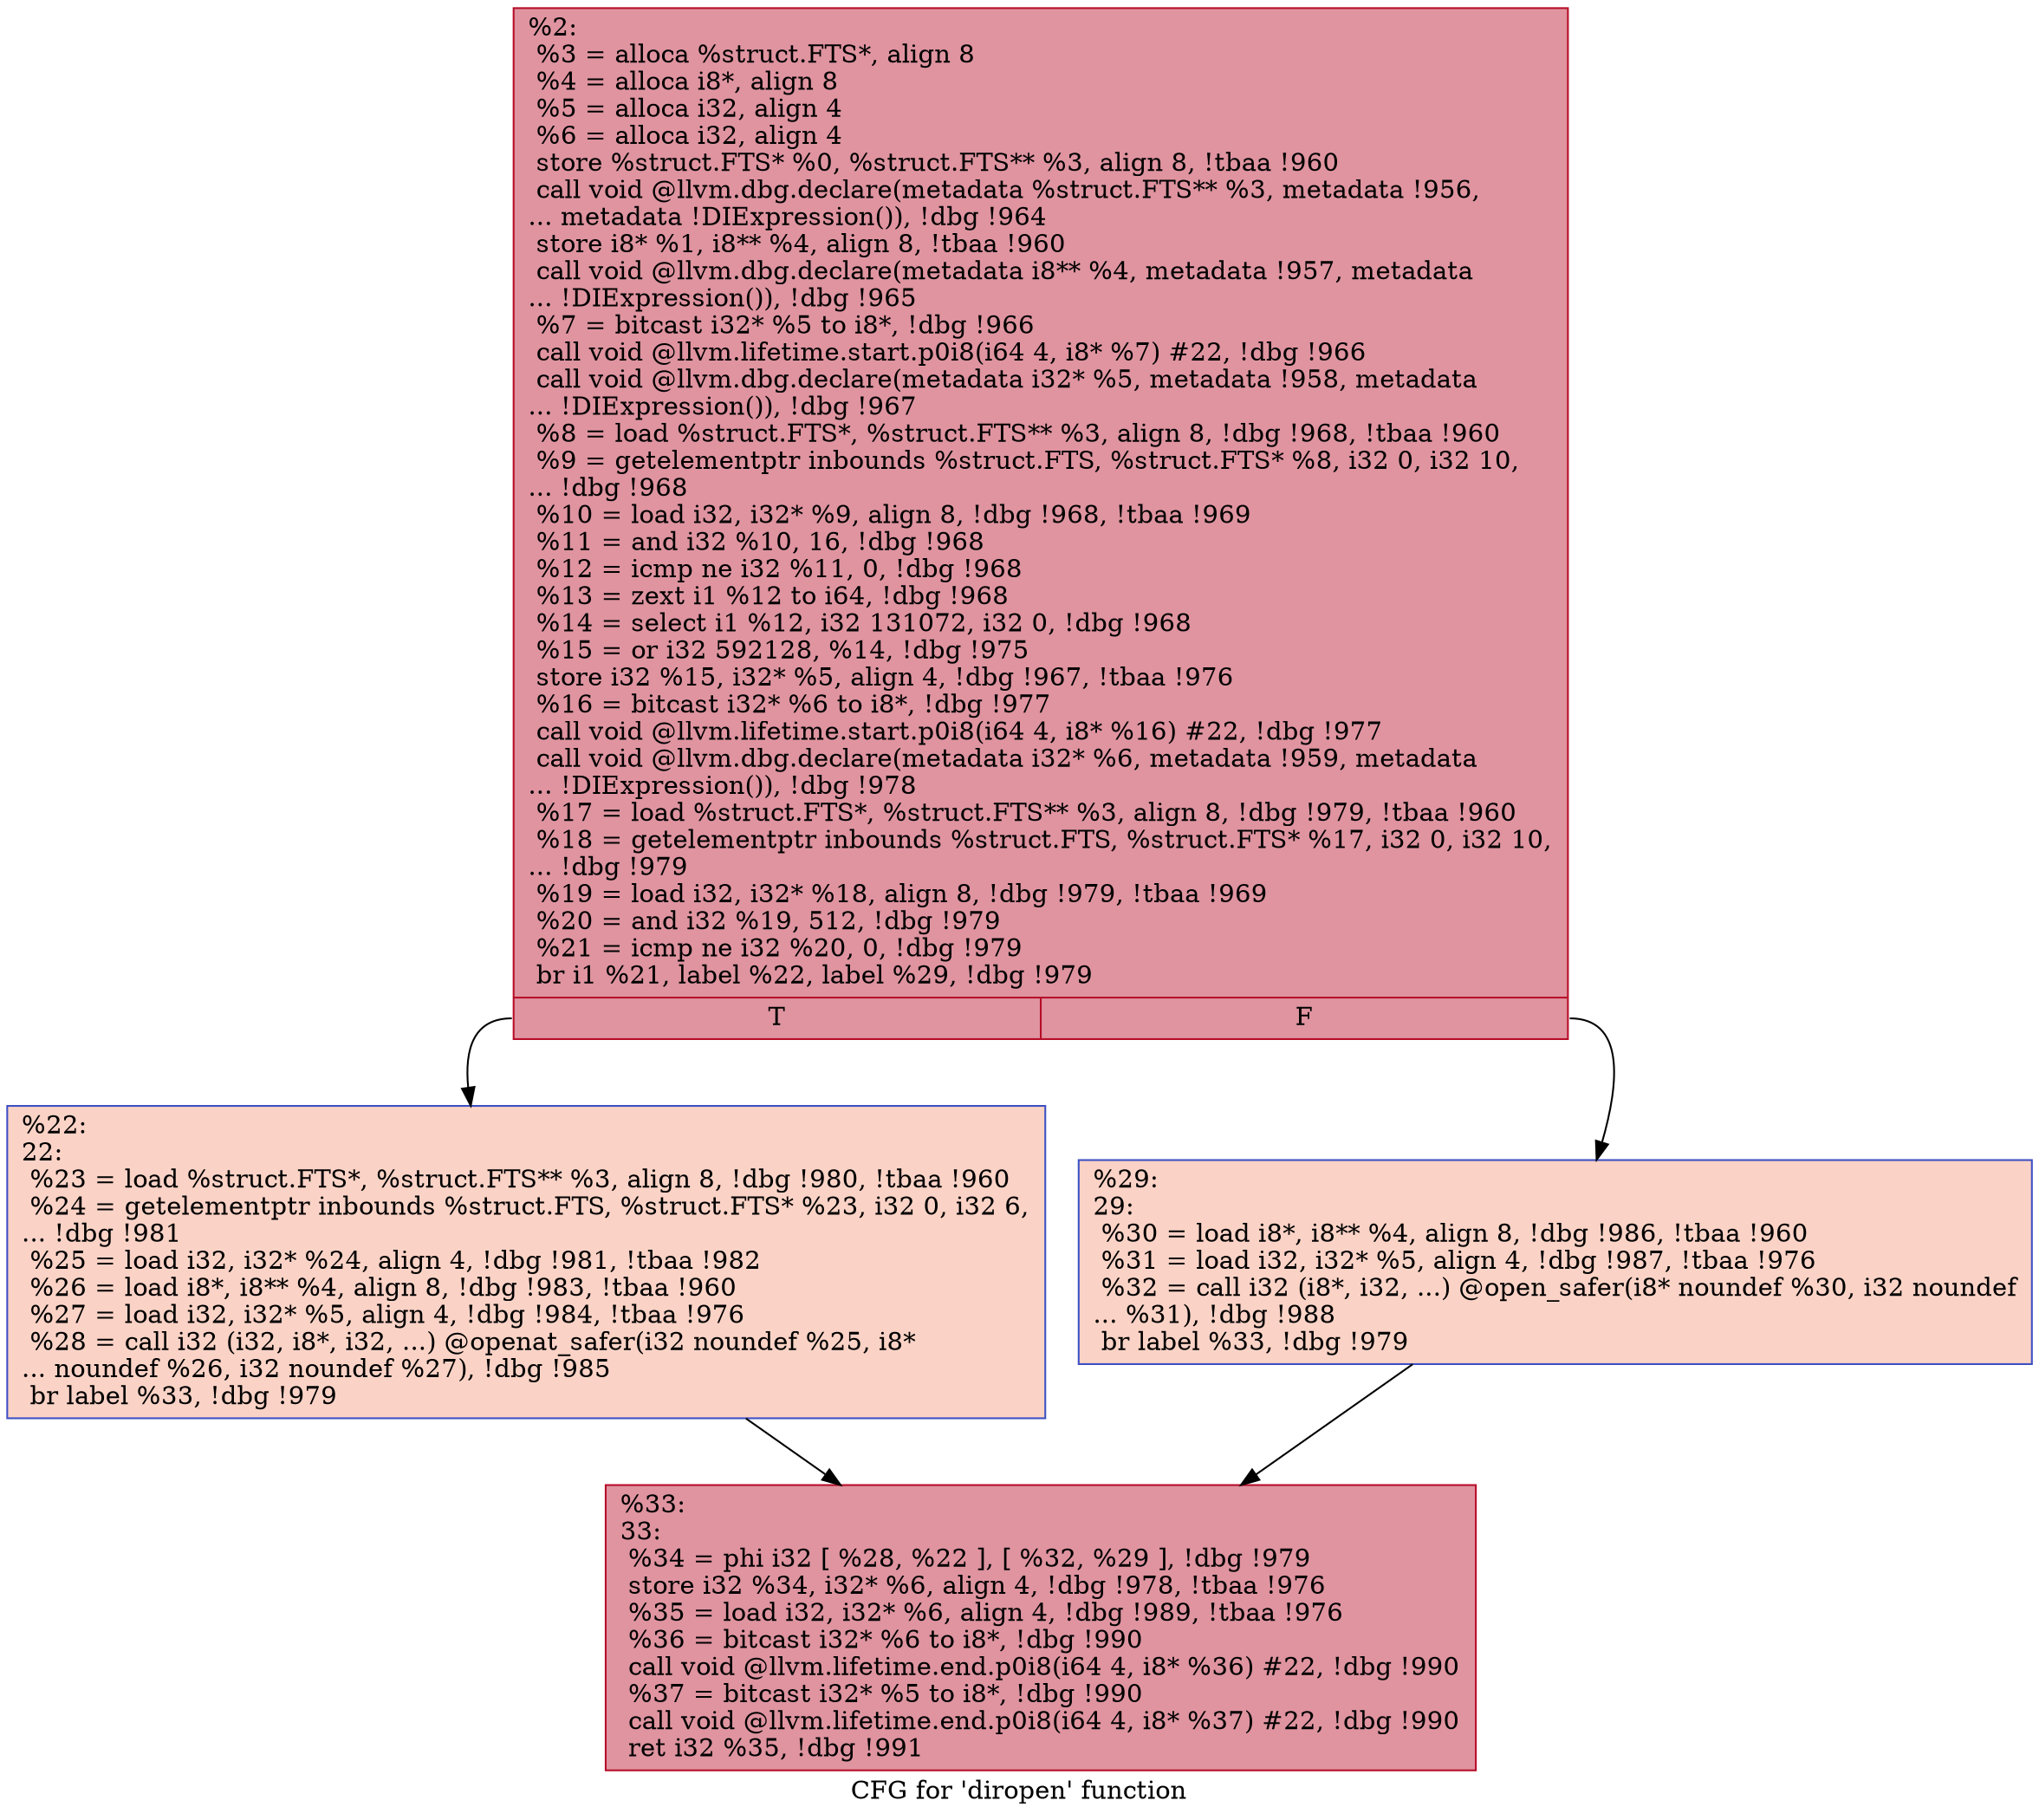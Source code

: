 digraph "CFG for 'diropen' function" {
	label="CFG for 'diropen' function";

	Node0x2027660 [shape=record,color="#b70d28ff", style=filled, fillcolor="#b70d2870",label="{%2:\l  %3 = alloca %struct.FTS*, align 8\l  %4 = alloca i8*, align 8\l  %5 = alloca i32, align 4\l  %6 = alloca i32, align 4\l  store %struct.FTS* %0, %struct.FTS** %3, align 8, !tbaa !960\l  call void @llvm.dbg.declare(metadata %struct.FTS** %3, metadata !956,\l... metadata !DIExpression()), !dbg !964\l  store i8* %1, i8** %4, align 8, !tbaa !960\l  call void @llvm.dbg.declare(metadata i8** %4, metadata !957, metadata\l... !DIExpression()), !dbg !965\l  %7 = bitcast i32* %5 to i8*, !dbg !966\l  call void @llvm.lifetime.start.p0i8(i64 4, i8* %7) #22, !dbg !966\l  call void @llvm.dbg.declare(metadata i32* %5, metadata !958, metadata\l... !DIExpression()), !dbg !967\l  %8 = load %struct.FTS*, %struct.FTS** %3, align 8, !dbg !968, !tbaa !960\l  %9 = getelementptr inbounds %struct.FTS, %struct.FTS* %8, i32 0, i32 10,\l... !dbg !968\l  %10 = load i32, i32* %9, align 8, !dbg !968, !tbaa !969\l  %11 = and i32 %10, 16, !dbg !968\l  %12 = icmp ne i32 %11, 0, !dbg !968\l  %13 = zext i1 %12 to i64, !dbg !968\l  %14 = select i1 %12, i32 131072, i32 0, !dbg !968\l  %15 = or i32 592128, %14, !dbg !975\l  store i32 %15, i32* %5, align 4, !dbg !967, !tbaa !976\l  %16 = bitcast i32* %6 to i8*, !dbg !977\l  call void @llvm.lifetime.start.p0i8(i64 4, i8* %16) #22, !dbg !977\l  call void @llvm.dbg.declare(metadata i32* %6, metadata !959, metadata\l... !DIExpression()), !dbg !978\l  %17 = load %struct.FTS*, %struct.FTS** %3, align 8, !dbg !979, !tbaa !960\l  %18 = getelementptr inbounds %struct.FTS, %struct.FTS* %17, i32 0, i32 10,\l... !dbg !979\l  %19 = load i32, i32* %18, align 8, !dbg !979, !tbaa !969\l  %20 = and i32 %19, 512, !dbg !979\l  %21 = icmp ne i32 %20, 0, !dbg !979\l  br i1 %21, label %22, label %29, !dbg !979\l|{<s0>T|<s1>F}}"];
	Node0x2027660:s0 -> Node0x2027980;
	Node0x2027660:s1 -> Node0x2076e60;
	Node0x2027980 [shape=record,color="#3d50c3ff", style=filled, fillcolor="#f59c7d70",label="{%22:\l22:                                               \l  %23 = load %struct.FTS*, %struct.FTS** %3, align 8, !dbg !980, !tbaa !960\l  %24 = getelementptr inbounds %struct.FTS, %struct.FTS* %23, i32 0, i32 6,\l... !dbg !981\l  %25 = load i32, i32* %24, align 4, !dbg !981, !tbaa !982\l  %26 = load i8*, i8** %4, align 8, !dbg !983, !tbaa !960\l  %27 = load i32, i32* %5, align 4, !dbg !984, !tbaa !976\l  %28 = call i32 (i32, i8*, i32, ...) @openat_safer(i32 noundef %25, i8*\l... noundef %26, i32 noundef %27), !dbg !985\l  br label %33, !dbg !979\l}"];
	Node0x2027980 -> Node0x2076eb0;
	Node0x2076e60 [shape=record,color="#3d50c3ff", style=filled, fillcolor="#f59c7d70",label="{%29:\l29:                                               \l  %30 = load i8*, i8** %4, align 8, !dbg !986, !tbaa !960\l  %31 = load i32, i32* %5, align 4, !dbg !987, !tbaa !976\l  %32 = call i32 (i8*, i32, ...) @open_safer(i8* noundef %30, i32 noundef\l... %31), !dbg !988\l  br label %33, !dbg !979\l}"];
	Node0x2076e60 -> Node0x2076eb0;
	Node0x2076eb0 [shape=record,color="#b70d28ff", style=filled, fillcolor="#b70d2870",label="{%33:\l33:                                               \l  %34 = phi i32 [ %28, %22 ], [ %32, %29 ], !dbg !979\l  store i32 %34, i32* %6, align 4, !dbg !978, !tbaa !976\l  %35 = load i32, i32* %6, align 4, !dbg !989, !tbaa !976\l  %36 = bitcast i32* %6 to i8*, !dbg !990\l  call void @llvm.lifetime.end.p0i8(i64 4, i8* %36) #22, !dbg !990\l  %37 = bitcast i32* %5 to i8*, !dbg !990\l  call void @llvm.lifetime.end.p0i8(i64 4, i8* %37) #22, !dbg !990\l  ret i32 %35, !dbg !991\l}"];
}
